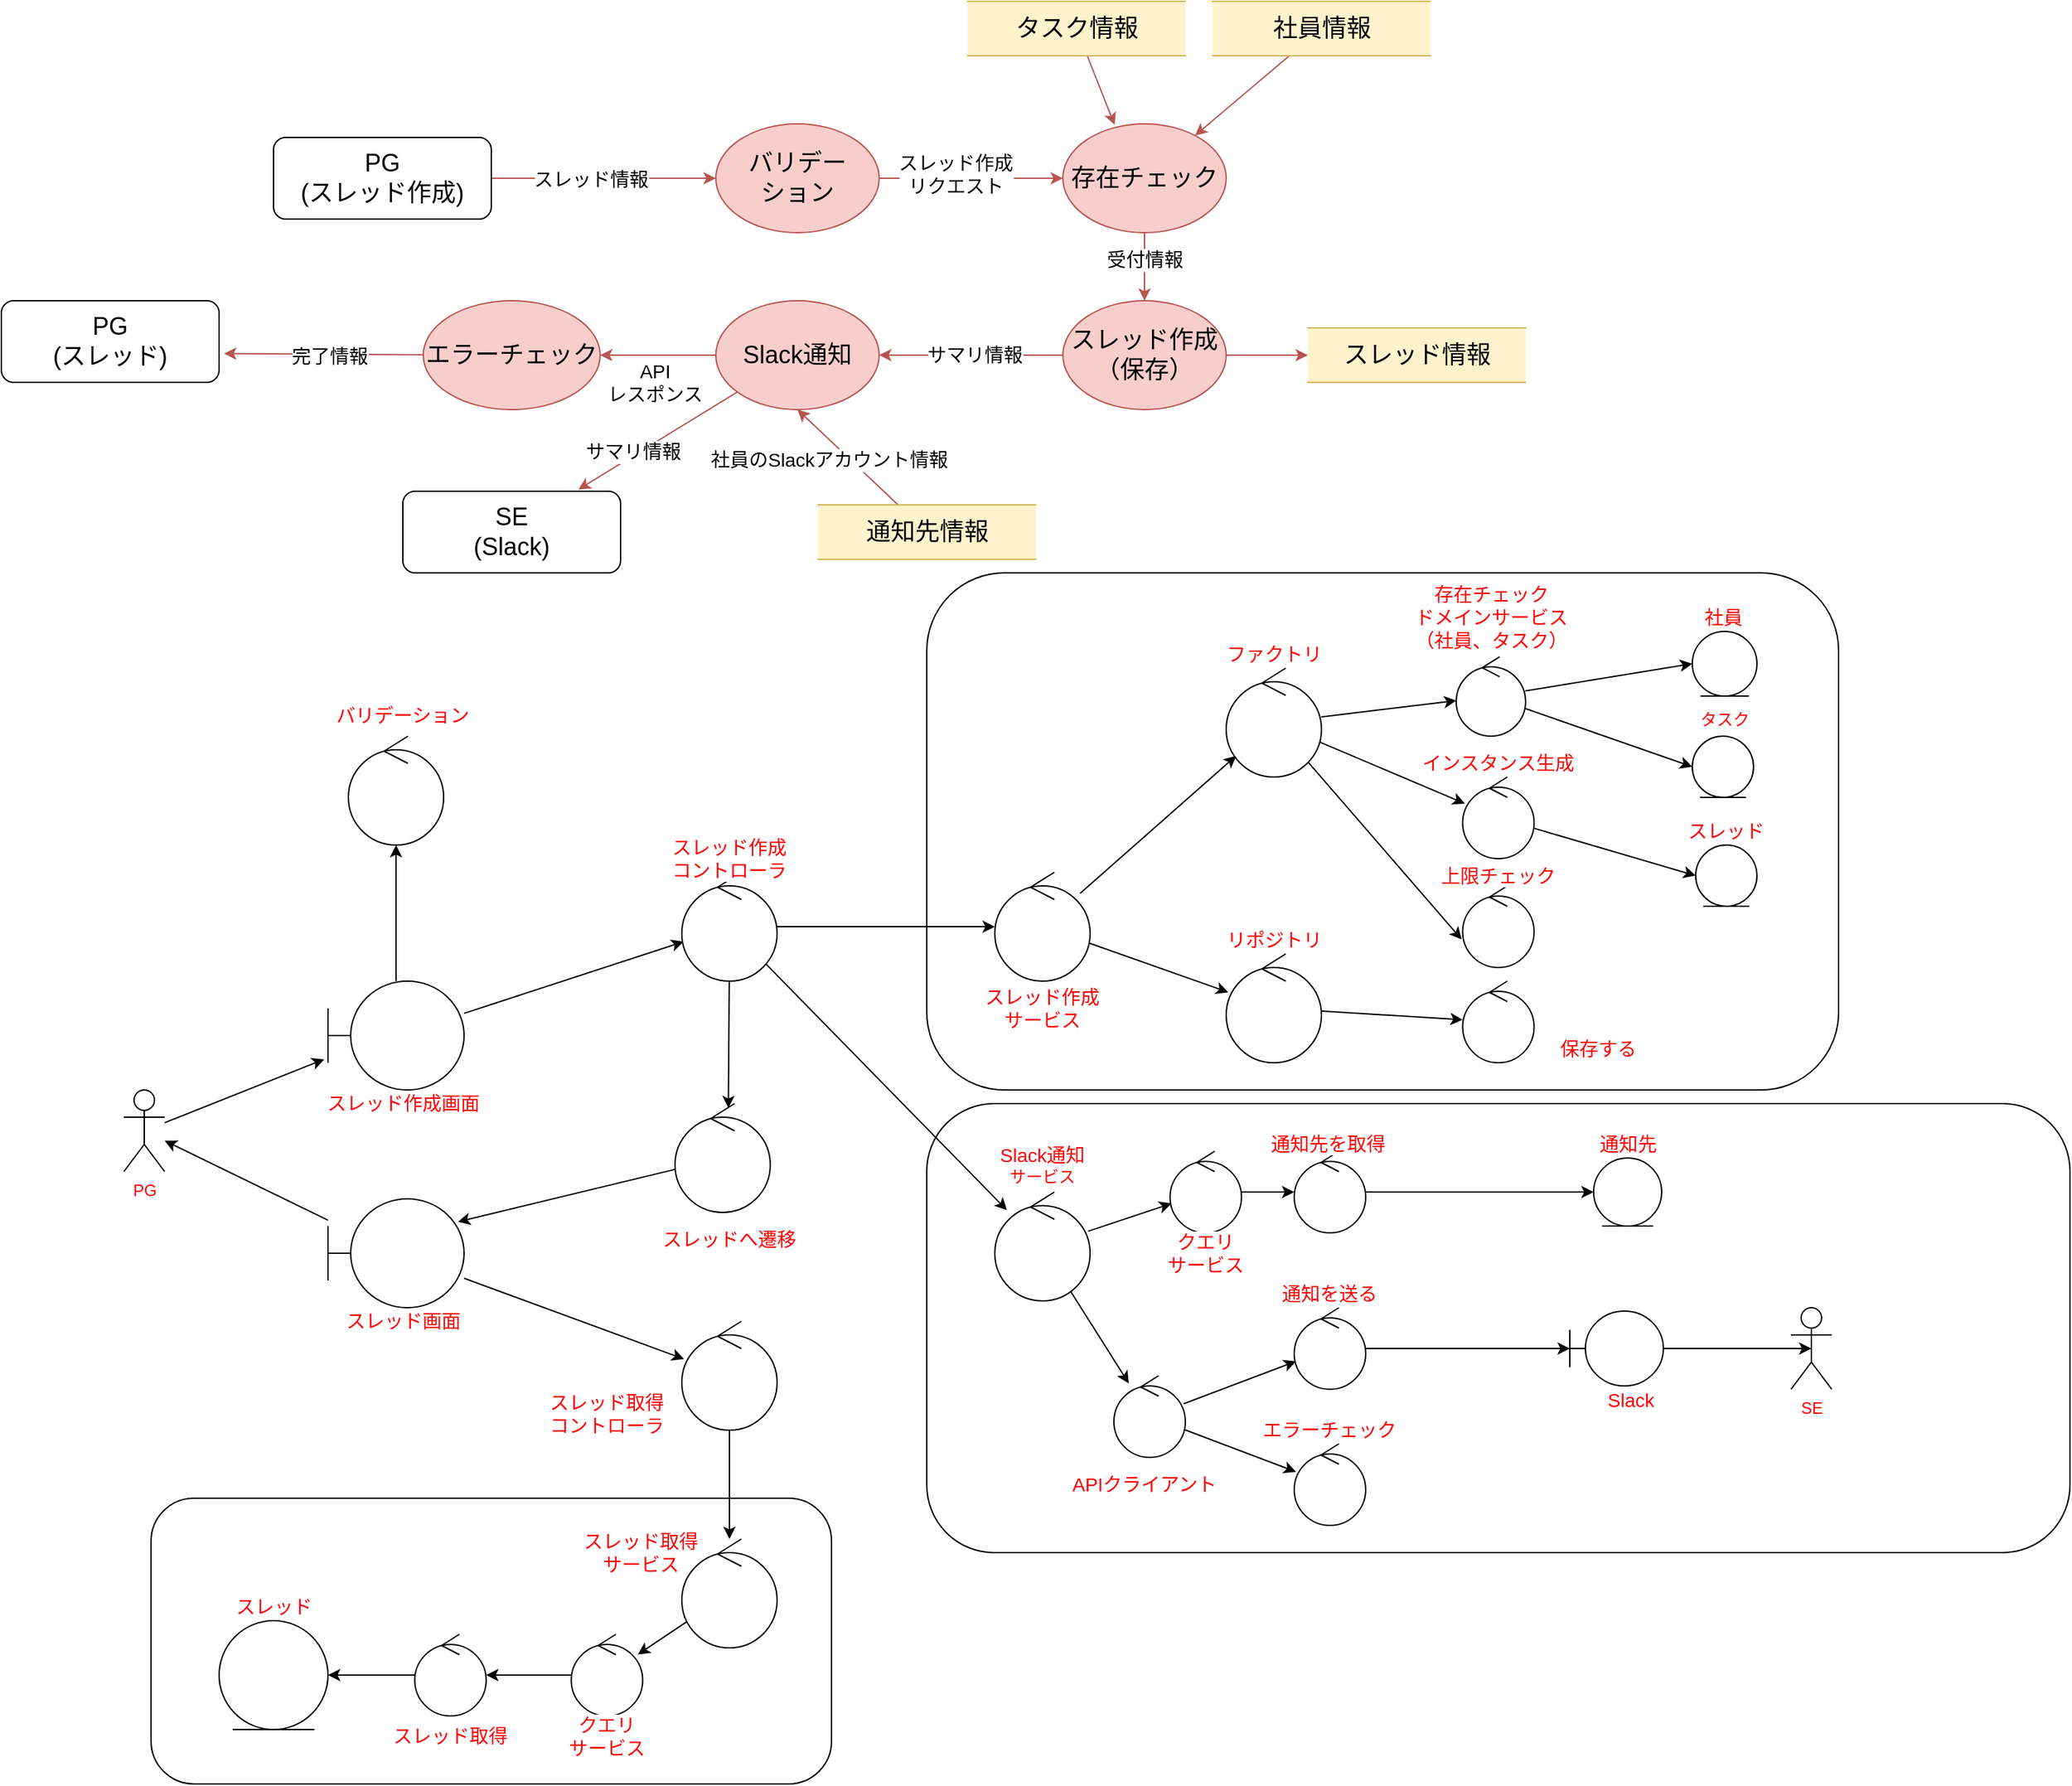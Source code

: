 <mxfile>
    <diagram id="3EJuTTbxZSDI_WX7aF4P" name="Page-1">
        <mxGraphModel dx="1179" dy="680" grid="1" gridSize="10" guides="1" tooltips="1" connect="1" arrows="1" fold="1" page="1" pageScale="1" pageWidth="850" pageHeight="1100" math="0" shadow="0">
            <root>
                <mxCell id="0"/>
                <mxCell id="1" parent="0"/>
                <mxCell id="61" value="" style="rounded=1;whiteSpace=wrap;html=1;fontColor=#FF0000;" parent="1" vertex="1">
                    <mxGeometry x="140" y="1140" width="500" height="210" as="geometry"/>
                </mxCell>
                <mxCell id="57" value="" style="rounded=1;whiteSpace=wrap;html=1;fontColor=#FF0000;" parent="1" vertex="1">
                    <mxGeometry x="710" y="850" width="840" height="330" as="geometry"/>
                </mxCell>
                <mxCell id="56" value="" style="rounded=1;whiteSpace=wrap;html=1;fontColor=#FF0000;" parent="1" vertex="1">
                    <mxGeometry x="710" y="460" width="670" height="380" as="geometry"/>
                </mxCell>
                <mxCell id="38" style="edgeStyle=none;html=1;entryX=-0.028;entryY=0.718;entryDx=0;entryDy=0;entryPerimeter=0;fontColor=#FF0000;" parent="1" source="2" target="3" edge="1">
                    <mxGeometry relative="1" as="geometry"/>
                </mxCell>
                <mxCell id="2" value="PG" style="shape=umlActor;verticalLabelPosition=bottom;verticalAlign=top;html=1;outlineConnect=0;fontColor=#FF0000;" parent="1" vertex="1">
                    <mxGeometry x="120" y="840" width="30" height="60" as="geometry"/>
                </mxCell>
                <mxCell id="40" style="edgeStyle=none;html=1;fontColor=#FF0000;" parent="1" source="3" target="5" edge="1">
                    <mxGeometry relative="1" as="geometry"/>
                </mxCell>
                <mxCell id="48" style="edgeStyle=none;html=1;fontColor=#FF0000;" parent="1" source="3" target="45" edge="1">
                    <mxGeometry relative="1" as="geometry"/>
                </mxCell>
                <mxCell id="3" value="" style="shape=umlBoundary;whiteSpace=wrap;html=1;" parent="1" vertex="1">
                    <mxGeometry x="270" y="760" width="100" height="80" as="geometry"/>
                </mxCell>
                <mxCell id="5" value="" style="ellipse;shape=umlControl;whiteSpace=wrap;html=1;" parent="1" vertex="1">
                    <mxGeometry x="285" y="580" width="70" height="80" as="geometry"/>
                </mxCell>
                <mxCell id="6" style="edgeStyle=none;html=1;entryX=0;entryY=0.5;entryDx=0;entryDy=0;fontSize=14;fillColor=#f8cecc;strokeColor=#b85450;" parent="1" source="8" target="11" edge="1">
                    <mxGeometry relative="1" as="geometry"/>
                </mxCell>
                <mxCell id="7" value="スレッド情報" style="edgeLabel;html=1;align=center;verticalAlign=middle;resizable=0;points=[];fontSize=14;" parent="6" vertex="1" connectable="0">
                    <mxGeometry x="-0.116" y="-1" relative="1" as="geometry">
                        <mxPoint as="offset"/>
                    </mxGeometry>
                </mxCell>
                <mxCell id="8" value="PG&lt;br&gt;(スレッド作成)" style="rounded=1;whiteSpace=wrap;html=1;fontSize=18;" parent="1" vertex="1">
                    <mxGeometry x="230" y="140" width="160" height="60" as="geometry"/>
                </mxCell>
                <mxCell id="9" style="edgeStyle=none;html=1;entryX=0;entryY=0.5;entryDx=0;entryDy=0;fontSize=14;fillColor=#f8cecc;strokeColor=#b85450;" parent="1" source="11" target="14" edge="1">
                    <mxGeometry relative="1" as="geometry"/>
                </mxCell>
                <mxCell id="10" value="スレッド作成&lt;br&gt;リクエスト" style="edgeLabel;html=1;align=center;verticalAlign=middle;resizable=0;points=[];fontSize=14;" parent="9" vertex="1" connectable="0">
                    <mxGeometry x="0.176" y="3" relative="1" as="geometry">
                        <mxPoint x="-24" as="offset"/>
                    </mxGeometry>
                </mxCell>
                <mxCell id="11" value="バリデー&lt;br&gt;ション" style="ellipse;whiteSpace=wrap;html=1;fontSize=18;fillColor=#f8cecc;strokeColor=#b85450;" parent="1" vertex="1">
                    <mxGeometry x="555" y="130" width="120" height="80" as="geometry"/>
                </mxCell>
                <mxCell id="12" style="edgeStyle=none;html=1;entryX=0.5;entryY=0;entryDx=0;entryDy=0;fontSize=14;fillColor=#f8cecc;strokeColor=#b85450;" parent="1" source="14" target="18" edge="1">
                    <mxGeometry relative="1" as="geometry"/>
                </mxCell>
                <mxCell id="13" value="受付情報" style="edgeLabel;html=1;align=center;verticalAlign=middle;resizable=0;points=[];fontSize=14;" parent="12" vertex="1" connectable="0">
                    <mxGeometry x="-0.528" y="-1" relative="1" as="geometry">
                        <mxPoint x="1" y="8" as="offset"/>
                    </mxGeometry>
                </mxCell>
                <mxCell id="14" value="存在チェック" style="ellipse;whiteSpace=wrap;html=1;fontSize=18;fillColor=#f8cecc;strokeColor=#b85450;" parent="1" vertex="1">
                    <mxGeometry x="810" y="130" width="120" height="80" as="geometry"/>
                </mxCell>
                <mxCell id="15" style="edgeStyle=none;html=1;fontSize=14;fillColor=#f8cecc;strokeColor=#b85450;" parent="1" source="18" target="23" edge="1">
                    <mxGeometry relative="1" as="geometry"/>
                </mxCell>
                <mxCell id="16" style="edgeStyle=none;html=1;fontSize=14;entryX=1;entryY=0.5;entryDx=0;entryDy=0;fillColor=#f8cecc;strokeColor=#b85450;" parent="1" source="18" target="28" edge="1">
                    <mxGeometry relative="1" as="geometry">
                        <mxPoint x="680" y="300" as="targetPoint"/>
                    </mxGeometry>
                </mxCell>
                <mxCell id="17" value="サマリ情報" style="edgeLabel;html=1;align=center;verticalAlign=middle;resizable=0;points=[];fontSize=14;" parent="16" vertex="1" connectable="0">
                    <mxGeometry x="0.218" relative="1" as="geometry">
                        <mxPoint x="17" as="offset"/>
                    </mxGeometry>
                </mxCell>
                <mxCell id="18" value="スレッド作成&lt;br&gt;（保存）" style="ellipse;whiteSpace=wrap;html=1;fontSize=18;fillColor=#f8cecc;strokeColor=#b85450;" parent="1" vertex="1">
                    <mxGeometry x="810" y="260" width="120" height="80" as="geometry"/>
                </mxCell>
                <mxCell id="19" style="edgeStyle=none;html=1;entryX=0.317;entryY=0.01;entryDx=0;entryDy=0;entryPerimeter=0;fontSize=14;fillColor=#f8cecc;strokeColor=#b85450;" parent="1" source="20" target="14" edge="1">
                    <mxGeometry relative="1" as="geometry"/>
                </mxCell>
                <mxCell id="20" value="タスク情報" style="html=1;dashed=0;whitespace=wrap;shape=partialRectangle;right=0;left=0;fontSize=18;fillColor=#fff2cc;strokeColor=#d6b656;" parent="1" vertex="1">
                    <mxGeometry x="740" y="40" width="160" height="40" as="geometry"/>
                </mxCell>
                <mxCell id="21" style="edgeStyle=none;html=1;fontSize=14;fillColor=#f8cecc;strokeColor=#b85450;" parent="1" source="22" target="14" edge="1">
                    <mxGeometry relative="1" as="geometry"/>
                </mxCell>
                <mxCell id="22" value="社員情報" style="html=1;dashed=0;whitespace=wrap;shape=partialRectangle;right=0;left=0;fontSize=18;fillColor=#fff2cc;strokeColor=#d6b656;" parent="1" vertex="1">
                    <mxGeometry x="920" y="40" width="160" height="40" as="geometry"/>
                </mxCell>
                <mxCell id="23" value="スレッド情報" style="html=1;dashed=0;whitespace=wrap;shape=partialRectangle;right=0;left=0;fontSize=18;fillColor=#fff2cc;strokeColor=#d6b656;" parent="1" vertex="1">
                    <mxGeometry x="990" y="280" width="160" height="40" as="geometry"/>
                </mxCell>
                <mxCell id="24" style="edgeStyle=none;html=1;fontSize=14;fillColor=#f8cecc;strokeColor=#b85450;" parent="1" source="28" target="34" edge="1">
                    <mxGeometry relative="1" as="geometry"/>
                </mxCell>
                <mxCell id="25" value="API&lt;br&gt;レスポンス" style="edgeLabel;html=1;align=center;verticalAlign=middle;resizable=0;points=[];fontSize=14;" parent="24" vertex="1" connectable="0">
                    <mxGeometry x="0.322" relative="1" as="geometry">
                        <mxPoint x="11" y="20" as="offset"/>
                    </mxGeometry>
                </mxCell>
                <mxCell id="26" style="edgeStyle=none;html=1;entryX=0.806;entryY=-0.02;entryDx=0;entryDy=0;entryPerimeter=0;fontSize=14;fillColor=#f8cecc;strokeColor=#b85450;" parent="1" source="28" target="36" edge="1">
                    <mxGeometry relative="1" as="geometry"/>
                </mxCell>
                <mxCell id="27" value="サマリ情報" style="edgeLabel;html=1;align=center;verticalAlign=middle;resizable=0;points=[];fontSize=14;" parent="26" vertex="1" connectable="0">
                    <mxGeometry x="0.301" y="-3" relative="1" as="geometry">
                        <mxPoint as="offset"/>
                    </mxGeometry>
                </mxCell>
                <mxCell id="28" value="Slack通知" style="ellipse;whiteSpace=wrap;html=1;fontSize=18;fillColor=#f8cecc;strokeColor=#b85450;" parent="1" vertex="1">
                    <mxGeometry x="555" y="260" width="120" height="80" as="geometry"/>
                </mxCell>
                <mxCell id="29" style="edgeStyle=none;html=1;entryX=0.5;entryY=1;entryDx=0;entryDy=0;fontSize=14;fillColor=#f8cecc;strokeColor=#b85450;" parent="1" source="31" target="28" edge="1">
                    <mxGeometry relative="1" as="geometry"/>
                </mxCell>
                <mxCell id="30" value="社員のSlackアカウント情報" style="edgeLabel;html=1;align=center;verticalAlign=middle;resizable=0;points=[];fontSize=14;" parent="29" vertex="1" connectable="0">
                    <mxGeometry x="0.408" y="1" relative="1" as="geometry">
                        <mxPoint x="1" y="15" as="offset"/>
                    </mxGeometry>
                </mxCell>
                <mxCell id="31" value="通知先情報" style="html=1;dashed=0;whitespace=wrap;shape=partialRectangle;right=0;left=0;fontSize=18;fillColor=#fff2cc;strokeColor=#d6b656;" parent="1" vertex="1">
                    <mxGeometry x="630" y="410" width="160" height="40" as="geometry"/>
                </mxCell>
                <mxCell id="32" style="edgeStyle=none;html=1;entryX=1.023;entryY=0.647;entryDx=0;entryDy=0;fontSize=14;fillColor=#f8cecc;strokeColor=#b85450;entryPerimeter=0;" parent="1" source="34" target="35" edge="1">
                    <mxGeometry relative="1" as="geometry"/>
                </mxCell>
                <mxCell id="33" value="完了情報" style="edgeLabel;html=1;align=center;verticalAlign=middle;resizable=0;points=[];fontSize=14;" parent="32" vertex="1" connectable="0">
                    <mxGeometry x="-0.294" y="1" relative="1" as="geometry">
                        <mxPoint x="-18" as="offset"/>
                    </mxGeometry>
                </mxCell>
                <mxCell id="34" value="エラーチェック" style="ellipse;whiteSpace=wrap;html=1;fontSize=18;fillColor=#f8cecc;strokeColor=#b85450;" parent="1" vertex="1">
                    <mxGeometry x="340" y="260" width="130" height="80" as="geometry"/>
                </mxCell>
                <mxCell id="35" value="PG&lt;br&gt;(スレッド)" style="rounded=1;whiteSpace=wrap;html=1;fontSize=18;" parent="1" vertex="1">
                    <mxGeometry x="30" y="260" width="160" height="60" as="geometry"/>
                </mxCell>
                <mxCell id="36" value="SE&lt;br&gt;(Slack)" style="rounded=1;whiteSpace=wrap;html=1;fontSize=18;" parent="1" vertex="1">
                    <mxGeometry x="325" y="400" width="160" height="60" as="geometry"/>
                </mxCell>
                <mxCell id="37" value="スレッド作成画面" style="edgeLabel;html=1;align=center;verticalAlign=middle;resizable=0;points=[];fontSize=14;fontColor=#FF0000;" parent="1" vertex="1" connectable="0">
                    <mxGeometry x="325.003" y="849.998" as="geometry"/>
                </mxCell>
                <mxCell id="41" value="&lt;span style=&quot;color: rgb(255, 0, 0); font-family: Helvetica; font-size: 14px; font-style: normal; font-variant-ligatures: normal; font-variant-caps: normal; font-weight: 400; letter-spacing: normal; orphans: 2; text-indent: 0px; text-transform: none; widows: 2; word-spacing: 0px; -webkit-text-stroke-width: 0px; background-color: rgb(255, 255, 255); text-decoration-thickness: initial; text-decoration-style: initial; text-decoration-color: initial; float: none; display: inline !important;&quot;&gt;バリデーション&lt;/span&gt;" style="text;whiteSpace=wrap;html=1;fontColor=#FF0000;align=center;" parent="1" vertex="1">
                    <mxGeometry x="250" y="550" width="150" height="30" as="geometry"/>
                </mxCell>
                <mxCell id="44" style="edgeStyle=none;html=1;fontColor=#FF0000;" parent="1" source="42" target="2" edge="1">
                    <mxGeometry relative="1" as="geometry"/>
                </mxCell>
                <mxCell id="47" style="edgeStyle=none;html=1;fontColor=#FF0000;" parent="1" source="42" target="46" edge="1">
                    <mxGeometry relative="1" as="geometry"/>
                </mxCell>
                <mxCell id="42" value="" style="shape=umlBoundary;whiteSpace=wrap;html=1;" parent="1" vertex="1">
                    <mxGeometry x="270" y="920" width="100" height="80" as="geometry"/>
                </mxCell>
                <mxCell id="43" value="スレッド画面" style="edgeLabel;html=1;align=center;verticalAlign=middle;resizable=0;points=[];fontSize=14;fontColor=#FF0000;" parent="1" vertex="1" connectable="0">
                    <mxGeometry x="325.003" y="1009.998" as="geometry"/>
                </mxCell>
                <mxCell id="58" style="edgeStyle=none;html=1;fontColor=#FF0000;" parent="1" source="45" target="51" edge="1">
                    <mxGeometry relative="1" as="geometry"/>
                </mxCell>
                <mxCell id="59" style="edgeStyle=none;html=1;fontColor=#FF0000;" parent="1" source="45" target="52" edge="1">
                    <mxGeometry relative="1" as="geometry"/>
                </mxCell>
                <mxCell id="65" style="edgeStyle=none;html=1;entryX=0.56;entryY=0.041;entryDx=0;entryDy=0;entryPerimeter=0;fontColor=#FF0000;" parent="1" source="45" target="62" edge="1">
                    <mxGeometry relative="1" as="geometry"/>
                </mxCell>
                <mxCell id="45" value="" style="ellipse;shape=umlControl;whiteSpace=wrap;html=1;" parent="1" vertex="1">
                    <mxGeometry x="530" y="680" width="70" height="80" as="geometry"/>
                </mxCell>
                <mxCell id="138" style="edgeStyle=none;html=1;" edge="1" parent="1" source="46" target="53">
                    <mxGeometry relative="1" as="geometry"/>
                </mxCell>
                <mxCell id="46" value="" style="ellipse;shape=umlControl;whiteSpace=wrap;html=1;" parent="1" vertex="1">
                    <mxGeometry x="530" y="1010" width="70" height="80" as="geometry"/>
                </mxCell>
                <mxCell id="49" value="&lt;span style=&quot;color: rgb(255, 0, 0); font-family: Helvetica; font-size: 14px; font-style: normal; font-variant-ligatures: normal; font-variant-caps: normal; font-weight: 400; letter-spacing: normal; orphans: 2; text-indent: 0px; text-transform: none; widows: 2; word-spacing: 0px; -webkit-text-stroke-width: 0px; background-color: rgb(255, 255, 255); text-decoration-thickness: initial; text-decoration-style: initial; text-decoration-color: initial; float: none; display: inline !important;&quot;&gt;スレッド作成&lt;br&gt;コントローラ&lt;/span&gt;" style="text;whiteSpace=wrap;html=1;fontColor=#FF0000;align=center;verticalAlign=middle;" parent="1" vertex="1">
                    <mxGeometry x="490" y="650" width="150" height="40" as="geometry"/>
                </mxCell>
                <mxCell id="50" value="&lt;span style=&quot;color: rgb(255, 0, 0); font-family: Helvetica; font-size: 14px; font-style: normal; font-variant-ligatures: normal; font-variant-caps: normal; font-weight: 400; letter-spacing: normal; orphans: 2; text-indent: 0px; text-transform: none; widows: 2; word-spacing: 0px; -webkit-text-stroke-width: 0px; background-color: rgb(255, 255, 255); text-decoration-thickness: initial; text-decoration-style: initial; text-decoration-color: initial; float: none; display: inline !important;&quot;&gt;スレッド取得&lt;br&gt;コントローラ&lt;/span&gt;" style="text;whiteSpace=wrap;html=1;fontColor=#FF0000;align=center;verticalAlign=middle;" parent="1" vertex="1">
                    <mxGeometry x="400" y="1057.5" width="150" height="40" as="geometry"/>
                </mxCell>
                <mxCell id="108" style="edgeStyle=none;html=1;" edge="1" parent="1" source="51" target="91">
                    <mxGeometry relative="1" as="geometry"/>
                </mxCell>
                <mxCell id="110" style="edgeStyle=none;html=1;" edge="1" parent="1" source="51" target="90">
                    <mxGeometry relative="1" as="geometry"/>
                </mxCell>
                <mxCell id="51" value="" style="ellipse;shape=umlControl;whiteSpace=wrap;html=1;" parent="1" vertex="1">
                    <mxGeometry x="760" y="680" width="70" height="80" as="geometry"/>
                </mxCell>
                <mxCell id="123" style="edgeStyle=none;html=1;" edge="1" parent="1" source="52" target="121">
                    <mxGeometry relative="1" as="geometry"/>
                </mxCell>
                <mxCell id="136" style="edgeStyle=none;html=1;" edge="1" parent="1" source="52" target="134">
                    <mxGeometry relative="1" as="geometry"/>
                </mxCell>
                <mxCell id="52" value="" style="ellipse;shape=umlControl;whiteSpace=wrap;html=1;" parent="1" vertex="1">
                    <mxGeometry x="760" y="915" width="70" height="80" as="geometry"/>
                </mxCell>
                <mxCell id="143" style="edgeStyle=none;html=1;" edge="1" parent="1" source="53" target="139">
                    <mxGeometry relative="1" as="geometry"/>
                </mxCell>
                <mxCell id="53" value="" style="ellipse;shape=umlControl;whiteSpace=wrap;html=1;" parent="1" vertex="1">
                    <mxGeometry x="530" y="1170" width="70" height="80" as="geometry"/>
                </mxCell>
                <mxCell id="54" value="&lt;span style=&quot;color: rgb(255, 0, 0); font-family: Helvetica; font-size: 14px; font-style: normal; font-variant-ligatures: normal; font-variant-caps: normal; font-weight: 400; letter-spacing: normal; orphans: 2; text-indent: 0px; text-transform: none; widows: 2; word-spacing: 0px; -webkit-text-stroke-width: 0px; background-color: rgb(255, 255, 255); text-decoration-thickness: initial; text-decoration-style: initial; text-decoration-color: initial; float: none; display: inline !important;&quot;&gt;スレッド作成&lt;br&gt;サービス&lt;br&gt;&lt;/span&gt;" style="text;whiteSpace=wrap;html=1;fontColor=#FF0000;align=center;verticalAlign=middle;" parent="1" vertex="1">
                    <mxGeometry x="720" y="760" width="150" height="40" as="geometry"/>
                </mxCell>
                <mxCell id="55" value="&lt;span style=&quot;font-size: 14px; background-color: rgb(255, 255, 255);&quot;&gt;Slack通知&lt;br&gt;&lt;/span&gt;サービス" style="text;whiteSpace=wrap;html=1;fontColor=#FF0000;align=center;verticalAlign=middle;" parent="1" vertex="1">
                    <mxGeometry x="720" y="875" width="150" height="40" as="geometry"/>
                </mxCell>
                <mxCell id="60" value="&lt;span style=&quot;color: rgb(255, 0, 0); font-family: Helvetica; font-size: 14px; font-style: normal; font-variant-ligatures: normal; font-variant-caps: normal; font-weight: 400; letter-spacing: normal; orphans: 2; text-indent: 0px; text-transform: none; widows: 2; word-spacing: 0px; -webkit-text-stroke-width: 0px; background-color: rgb(255, 255, 255); text-decoration-thickness: initial; text-decoration-style: initial; text-decoration-color: initial; float: none; display: inline !important;&quot;&gt;スレッド取得&lt;br&gt;サービス&lt;br&gt;&lt;/span&gt;" style="text;whiteSpace=wrap;html=1;fontColor=#FF0000;align=center;verticalAlign=middle;" parent="1" vertex="1">
                    <mxGeometry x="425" y="1160" width="150" height="40" as="geometry"/>
                </mxCell>
                <mxCell id="66" style="edgeStyle=none;html=1;entryX=0.955;entryY=0.211;entryDx=0;entryDy=0;entryPerimeter=0;fontColor=#FF0000;" parent="1" source="62" target="42" edge="1">
                    <mxGeometry relative="1" as="geometry"/>
                </mxCell>
                <mxCell id="62" value="" style="ellipse;shape=umlControl;whiteSpace=wrap;html=1;" parent="1" vertex="1">
                    <mxGeometry x="525" y="850" width="70" height="80" as="geometry"/>
                </mxCell>
                <mxCell id="63" value="&lt;span style=&quot;font-size: 14px; background-color: rgb(255, 255, 255);&quot;&gt;スレッドへ遷移&lt;/span&gt;" style="text;whiteSpace=wrap;html=1;fontColor=#FF0000;align=center;verticalAlign=middle;" parent="1" vertex="1">
                    <mxGeometry x="490" y="930" width="150" height="40" as="geometry"/>
                </mxCell>
                <mxCell id="67" value="&lt;span style=&quot;color: rgb(255, 0, 0); font-family: Helvetica; font-size: 14px; font-style: normal; font-variant-ligatures: normal; font-variant-caps: normal; font-weight: 400; letter-spacing: normal; orphans: 2; text-indent: 0px; text-transform: none; widows: 2; word-spacing: 0px; -webkit-text-stroke-width: 0px; background-color: rgb(255, 255, 255); text-decoration-thickness: initial; text-decoration-style: initial; text-decoration-color: initial; float: none; display: inline !important;&quot;&gt;社員&lt;br&gt;&lt;/span&gt;" style="text;whiteSpace=wrap;html=1;fontColor=#FF0000;align=center;verticalAlign=middle;" parent="1" vertex="1">
                    <mxGeometry x="1247.5" y="483.0" width="95" height="20" as="geometry"/>
                </mxCell>
                <mxCell id="70" value="タスク" style="text;whiteSpace=wrap;html=1;fontColor=#FF0000;align=center;verticalAlign=middle;" parent="1" vertex="1">
                    <mxGeometry x="1248.75" y="558" width="95" height="20" as="geometry"/>
                </mxCell>
                <mxCell id="74" value="&lt;span style=&quot;color: rgb(255, 0, 0); font-family: Helvetica; font-size: 14px; font-style: normal; font-variant-ligatures: normal; font-variant-caps: normal; font-weight: 400; letter-spacing: normal; orphans: 2; text-indent: 0px; text-transform: none; widows: 2; word-spacing: 0px; -webkit-text-stroke-width: 0px; background-color: rgb(255, 255, 255); text-decoration-thickness: initial; text-decoration-style: initial; text-decoration-color: initial; float: none; display: inline !important;&quot;&gt;スレッド&lt;br&gt;&lt;/span&gt;" style="text;whiteSpace=wrap;html=1;fontColor=#FF0000;align=center;verticalAlign=middle;" parent="1" vertex="1">
                    <mxGeometry x="1250" y="640" width="95" height="20" as="geometry"/>
                </mxCell>
                <mxCell id="76" value="&lt;span style=&quot;color: rgb(255, 0, 0); font-family: Helvetica; font-size: 14px; font-style: normal; font-variant-ligatures: normal; font-variant-caps: normal; font-weight: 400; letter-spacing: normal; orphans: 2; text-indent: 0px; text-transform: none; widows: 2; word-spacing: 0px; -webkit-text-stroke-width: 0px; background-color: rgb(255, 255, 255); text-decoration-thickness: initial; text-decoration-style: initial; text-decoration-color: initial; float: none; display: inline !important;&quot;&gt;スレッド&lt;br&gt;&lt;/span&gt;" style="text;whiteSpace=wrap;html=1;fontColor=#FF0000;align=center;verticalAlign=middle;" parent="1" vertex="1">
                    <mxGeometry x="182.5" y="1210" width="95" height="20" as="geometry"/>
                </mxCell>
                <mxCell id="77" value="" style="ellipse;shape=umlEntity;whiteSpace=wrap;html=1;fontColor=#FF0000;" parent="1" vertex="1">
                    <mxGeometry x="1272.5" y="503.0" width="47.5" height="47.5" as="geometry"/>
                </mxCell>
                <mxCell id="78" value="" style="ellipse;shape=umlEntity;whiteSpace=wrap;html=1;fontColor=#FF0000;" parent="1" vertex="1">
                    <mxGeometry x="1272.5" y="580" width="45" height="45" as="geometry"/>
                </mxCell>
                <mxCell id="80" value="" style="ellipse;shape=umlEntity;whiteSpace=wrap;html=1;fontColor=#FF0000;" parent="1" vertex="1">
                    <mxGeometry x="190" y="1230" width="80" height="80" as="geometry"/>
                </mxCell>
                <mxCell id="81" value="" style="ellipse;shape=umlEntity;whiteSpace=wrap;html=1;fontColor=#FF0000;" parent="1" vertex="1">
                    <mxGeometry x="1200" y="890" width="50" height="50" as="geometry"/>
                </mxCell>
                <mxCell id="82" value="&lt;span style=&quot;color: rgb(255, 0, 0); font-family: Helvetica; font-size: 14px; font-style: normal; font-variant-ligatures: normal; font-variant-caps: normal; font-weight: 400; letter-spacing: normal; orphans: 2; text-indent: 0px; text-transform: none; widows: 2; word-spacing: 0px; -webkit-text-stroke-width: 0px; background-color: rgb(255, 255, 255); text-decoration-thickness: initial; text-decoration-style: initial; text-decoration-color: initial; float: none; display: inline !important;&quot;&gt;通知先&lt;br&gt;&lt;/span&gt;" style="text;whiteSpace=wrap;html=1;fontColor=#FF0000;align=center;verticalAlign=middle;" parent="1" vertex="1">
                    <mxGeometry x="1177.5" y="870" width="95" height="20" as="geometry"/>
                </mxCell>
                <mxCell id="84" value="&lt;span style=&quot;color: rgb(255, 0, 0); font-family: Helvetica; font-size: 14px; font-style: normal; font-variant-ligatures: normal; font-variant-caps: normal; font-weight: 400; letter-spacing: normal; orphans: 2; text-indent: 0px; text-transform: none; widows: 2; word-spacing: 0px; -webkit-text-stroke-width: 0px; background-color: rgb(255, 255, 255); text-decoration-thickness: initial; text-decoration-style: initial; text-decoration-color: initial; float: none; display: inline !important;&quot;&gt;存在チェック&lt;br&gt;ドメインサービス&lt;br&gt;（社員、タスク）&lt;br&gt;&lt;/span&gt;" style="text;whiteSpace=wrap;html=1;fontColor=#FF0000;align=center;verticalAlign=middle;" vertex="1" parent="1">
                    <mxGeometry x="1049.5" y="468.0" width="150" height="50" as="geometry"/>
                </mxCell>
                <mxCell id="88" style="edgeStyle=none;html=1;entryX=0;entryY=0.5;entryDx=0;entryDy=0;" edge="1" parent="1" source="83" target="77">
                    <mxGeometry relative="1" as="geometry"/>
                </mxCell>
                <mxCell id="89" style="edgeStyle=none;html=1;entryX=0;entryY=0.5;entryDx=0;entryDy=0;" edge="1" parent="1" source="83" target="78">
                    <mxGeometry relative="1" as="geometry"/>
                </mxCell>
                <mxCell id="83" value="" style="ellipse;shape=umlControl;whiteSpace=wrap;html=1;" vertex="1" parent="1">
                    <mxGeometry x="1099" y="521.71" width="51" height="58.29" as="geometry"/>
                </mxCell>
                <mxCell id="99" style="edgeStyle=none;html=1;" edge="1" parent="1" source="90" target="95">
                    <mxGeometry relative="1" as="geometry"/>
                </mxCell>
                <mxCell id="100" style="edgeStyle=none;html=1;" edge="1" parent="1" source="90" target="83">
                    <mxGeometry relative="1" as="geometry"/>
                </mxCell>
                <mxCell id="104" style="edgeStyle=none;html=1;entryX=-0.014;entryY=0.657;entryDx=0;entryDy=0;entryPerimeter=0;" edge="1" parent="1" source="90" target="102">
                    <mxGeometry relative="1" as="geometry"/>
                </mxCell>
                <mxCell id="90" value="" style="ellipse;shape=umlControl;whiteSpace=wrap;html=1;" vertex="1" parent="1">
                    <mxGeometry x="930" y="530" width="70" height="80" as="geometry"/>
                </mxCell>
                <mxCell id="109" style="edgeStyle=none;html=1;" edge="1" parent="1" source="91" target="106">
                    <mxGeometry relative="1" as="geometry"/>
                </mxCell>
                <mxCell id="91" value="" style="ellipse;shape=umlControl;whiteSpace=wrap;html=1;" vertex="1" parent="1">
                    <mxGeometry x="930" y="740" width="70" height="80" as="geometry"/>
                </mxCell>
                <mxCell id="93" value="&lt;span style=&quot;color: rgb(255, 0, 0); font-family: Helvetica; font-size: 14px; font-style: normal; font-variant-ligatures: normal; font-variant-caps: normal; font-weight: 400; letter-spacing: normal; orphans: 2; text-indent: 0px; text-transform: none; widows: 2; word-spacing: 0px; -webkit-text-stroke-width: 0px; background-color: rgb(255, 255, 255); text-decoration-thickness: initial; text-decoration-style: initial; text-decoration-color: initial; float: none; display: inline !important;&quot;&gt;ファクトリ&lt;br&gt;&lt;/span&gt;" style="text;whiteSpace=wrap;html=1;fontColor=#FF0000;align=center;verticalAlign=middle;" vertex="1" parent="1">
                    <mxGeometry x="917.5" y="510" width="95" height="20" as="geometry"/>
                </mxCell>
                <mxCell id="94" value="&lt;span style=&quot;color: rgb(255, 0, 0); font-family: Helvetica; font-size: 14px; font-style: normal; font-variant-ligatures: normal; font-variant-caps: normal; font-weight: 400; letter-spacing: normal; orphans: 2; text-indent: 0px; text-transform: none; widows: 2; word-spacing: 0px; -webkit-text-stroke-width: 0px; background-color: rgb(255, 255, 255); text-decoration-thickness: initial; text-decoration-style: initial; text-decoration-color: initial; float: none; display: inline !important;&quot;&gt;リポジトリ&lt;br&gt;&lt;/span&gt;" style="text;whiteSpace=wrap;html=1;fontColor=#FF0000;align=center;verticalAlign=middle;" vertex="1" parent="1">
                    <mxGeometry x="917.5" y="720" width="95" height="20" as="geometry"/>
                </mxCell>
                <mxCell id="101" style="edgeStyle=none;html=1;entryX=0;entryY=0.5;entryDx=0;entryDy=0;" edge="1" parent="1" source="95" target="97">
                    <mxGeometry relative="1" as="geometry"/>
                </mxCell>
                <mxCell id="95" value="" style="ellipse;shape=umlControl;whiteSpace=wrap;html=1;" vertex="1" parent="1">
                    <mxGeometry x="1103.75" y="610" width="52.5" height="60" as="geometry"/>
                </mxCell>
                <mxCell id="97" value="" style="ellipse;shape=umlEntity;whiteSpace=wrap;html=1;fontColor=#FF0000;" vertex="1" parent="1">
                    <mxGeometry x="1275" y="660" width="45" height="45" as="geometry"/>
                </mxCell>
                <mxCell id="98" value="&lt;span style=&quot;color: rgb(255, 0, 0); font-family: Helvetica; font-size: 14px; font-style: normal; font-variant-ligatures: normal; font-variant-caps: normal; font-weight: 400; letter-spacing: normal; orphans: 2; text-indent: 0px; text-transform: none; widows: 2; word-spacing: 0px; -webkit-text-stroke-width: 0px; background-color: rgb(255, 255, 255); text-decoration-thickness: initial; text-decoration-style: initial; text-decoration-color: initial; float: none; display: inline !important;&quot;&gt;インスタンス生成&lt;br&gt;&lt;/span&gt;" style="text;whiteSpace=wrap;html=1;fontColor=#FF0000;align=center;verticalAlign=middle;" vertex="1" parent="1">
                    <mxGeometry x="1055" y="590" width="150" height="20" as="geometry"/>
                </mxCell>
                <mxCell id="102" value="" style="ellipse;shape=umlControl;whiteSpace=wrap;html=1;" vertex="1" parent="1">
                    <mxGeometry x="1103.75" y="690" width="52.5" height="60" as="geometry"/>
                </mxCell>
                <mxCell id="103" value="&lt;span style=&quot;color: rgb(255, 0, 0); font-family: Helvetica; font-size: 14px; font-style: normal; font-variant-ligatures: normal; font-variant-caps: normal; font-weight: 400; letter-spacing: normal; orphans: 2; text-indent: 0px; text-transform: none; widows: 2; word-spacing: 0px; -webkit-text-stroke-width: 0px; background-color: rgb(255, 255, 255); text-decoration-thickness: initial; text-decoration-style: initial; text-decoration-color: initial; float: none; display: inline !important;&quot;&gt;上限チェック&lt;br&gt;&lt;/span&gt;" style="text;whiteSpace=wrap;html=1;fontColor=#FF0000;align=center;verticalAlign=middle;" vertex="1" parent="1">
                    <mxGeometry x="1055" y="672.5" width="150" height="20" as="geometry"/>
                </mxCell>
                <mxCell id="106" value="" style="ellipse;shape=umlControl;whiteSpace=wrap;html=1;" vertex="1" parent="1">
                    <mxGeometry x="1103.75" y="760" width="52.5" height="60" as="geometry"/>
                </mxCell>
                <mxCell id="107" value="&lt;span style=&quot;color: rgb(255, 0, 0); font-family: Helvetica; font-size: 14px; font-style: normal; font-variant-ligatures: normal; font-variant-caps: normal; font-weight: 400; letter-spacing: normal; orphans: 2; text-indent: 0px; text-transform: none; widows: 2; word-spacing: 0px; -webkit-text-stroke-width: 0px; background-color: rgb(255, 255, 255); text-decoration-thickness: initial; text-decoration-style: initial; text-decoration-color: initial; float: none; display: inline !important;&quot;&gt;保存する&lt;br&gt;&lt;/span&gt;" style="text;whiteSpace=wrap;html=1;fontColor=#FF0000;align=center;verticalAlign=middle;" vertex="1" parent="1">
                    <mxGeometry x="1156.25" y="800" width="95" height="20" as="geometry"/>
                </mxCell>
                <mxCell id="127" style="edgeStyle=none;html=1;" edge="1" parent="1" source="111" target="81">
                    <mxGeometry relative="1" as="geometry"/>
                </mxCell>
                <mxCell id="111" value="" style="ellipse;shape=umlControl;whiteSpace=wrap;html=1;" vertex="1" parent="1">
                    <mxGeometry x="980" y="885" width="52.5" height="60" as="geometry"/>
                </mxCell>
                <mxCell id="112" value="&lt;span style=&quot;font-size: 14px; background-color: rgb(255, 255, 255);&quot;&gt;通知先を取得&lt;/span&gt;" style="text;whiteSpace=wrap;html=1;fontColor=#FF0000;align=center;verticalAlign=middle;" vertex="1" parent="1">
                    <mxGeometry x="930" y="870" width="150" height="20" as="geometry"/>
                </mxCell>
                <mxCell id="129" style="edgeStyle=none;html=1;" edge="1" parent="1" source="114" target="128">
                    <mxGeometry relative="1" as="geometry"/>
                </mxCell>
                <mxCell id="114" value="" style="ellipse;shape=umlControl;whiteSpace=wrap;html=1;" vertex="1" parent="1">
                    <mxGeometry x="980" y="1000" width="52.5" height="60" as="geometry"/>
                </mxCell>
                <mxCell id="117" value="" style="edgeStyle=none;html=1;" edge="1" parent="1" source="115" target="114">
                    <mxGeometry relative="1" as="geometry"/>
                </mxCell>
                <mxCell id="115" value="&lt;span style=&quot;font-size: 14px; background-color: rgb(255, 255, 255);&quot;&gt;通知を送る&lt;/span&gt;" style="text;whiteSpace=wrap;html=1;fontColor=#FF0000;align=center;verticalAlign=middle;" vertex="1" parent="1">
                    <mxGeometry x="931.25" y="980" width="150" height="20" as="geometry"/>
                </mxCell>
                <mxCell id="118" value="" style="ellipse;shape=umlControl;whiteSpace=wrap;html=1;" vertex="1" parent="1">
                    <mxGeometry x="980" y="1100" width="52.5" height="60" as="geometry"/>
                </mxCell>
                <mxCell id="119" value="&lt;span style=&quot;font-size: 14px; background-color: rgb(255, 255, 255);&quot;&gt;エラーチェック&lt;/span&gt;" style="text;whiteSpace=wrap;html=1;fontColor=#FF0000;align=center;verticalAlign=middle;" vertex="1" parent="1">
                    <mxGeometry x="931.25" y="1080" width="150" height="20" as="geometry"/>
                </mxCell>
                <mxCell id="124" style="edgeStyle=none;html=1;" edge="1" parent="1" source="121" target="118">
                    <mxGeometry relative="1" as="geometry"/>
                </mxCell>
                <mxCell id="125" style="edgeStyle=none;html=1;" edge="1" parent="1" source="121" target="114">
                    <mxGeometry relative="1" as="geometry"/>
                </mxCell>
                <mxCell id="121" value="" style="ellipse;shape=umlControl;whiteSpace=wrap;html=1;" vertex="1" parent="1">
                    <mxGeometry x="847.5" y="1050" width="52.5" height="60" as="geometry"/>
                </mxCell>
                <mxCell id="122" value="&lt;span style=&quot;font-size: 14px; background-color: rgb(255, 255, 255);&quot;&gt;APIクライアント&lt;/span&gt;" style="text;whiteSpace=wrap;html=1;fontColor=#FF0000;align=center;verticalAlign=middle;" vertex="1" parent="1">
                    <mxGeometry x="795" y="1120" width="150" height="20" as="geometry"/>
                </mxCell>
                <mxCell id="133" style="edgeStyle=none;html=1;entryX=0.5;entryY=0.5;entryDx=0;entryDy=0;entryPerimeter=0;" edge="1" parent="1" source="128" target="131">
                    <mxGeometry relative="1" as="geometry"/>
                </mxCell>
                <mxCell id="128" value="" style="shape=umlBoundary;whiteSpace=wrap;html=1;" vertex="1" parent="1">
                    <mxGeometry x="1182.5" y="1002.5" width="68.75" height="55" as="geometry"/>
                </mxCell>
                <mxCell id="130" value="&lt;span style=&quot;color: rgb(255, 0, 0); font-family: Helvetica; font-size: 14px; font-style: normal; font-variant-ligatures: normal; font-variant-caps: normal; font-weight: 400; letter-spacing: normal; orphans: 2; text-indent: 0px; text-transform: none; widows: 2; word-spacing: 0px; -webkit-text-stroke-width: 0px; background-color: rgb(255, 255, 255); text-decoration-thickness: initial; text-decoration-style: initial; text-decoration-color: initial; float: none; display: inline !important;&quot;&gt;Slack&lt;br&gt;&lt;/span&gt;" style="text;whiteSpace=wrap;html=1;fontColor=#FF0000;align=center;verticalAlign=middle;" vertex="1" parent="1">
                    <mxGeometry x="1180" y="1057.5" width="95" height="20" as="geometry"/>
                </mxCell>
                <mxCell id="131" value="SE" style="shape=umlActor;verticalLabelPosition=bottom;verticalAlign=top;html=1;outlineConnect=0;fontColor=#FF0000;" vertex="1" parent="1">
                    <mxGeometry x="1345" y="1000" width="30" height="60" as="geometry"/>
                </mxCell>
                <mxCell id="137" style="edgeStyle=none;html=1;" edge="1" parent="1" source="134" target="111">
                    <mxGeometry relative="1" as="geometry"/>
                </mxCell>
                <mxCell id="134" value="" style="ellipse;shape=umlControl;whiteSpace=wrap;html=1;" vertex="1" parent="1">
                    <mxGeometry x="888.75" y="885" width="52.5" height="60" as="geometry"/>
                </mxCell>
                <mxCell id="135" value="&lt;span style=&quot;font-size: 14px; background-color: rgb(255, 255, 255);&quot;&gt;クエリ&lt;br&gt;サービス&lt;br&gt;&lt;/span&gt;" style="text;whiteSpace=wrap;html=1;fontColor=#FF0000;align=center;verticalAlign=middle;" vertex="1" parent="1">
                    <mxGeometry x="840" y="950" width="150" height="20" as="geometry"/>
                </mxCell>
                <mxCell id="144" style="edgeStyle=none;html=1;" edge="1" parent="1" source="139" target="141">
                    <mxGeometry relative="1" as="geometry"/>
                </mxCell>
                <mxCell id="139" value="" style="ellipse;shape=umlControl;whiteSpace=wrap;html=1;" vertex="1" parent="1">
                    <mxGeometry x="448.75" y="1240" width="52.5" height="60" as="geometry"/>
                </mxCell>
                <mxCell id="140" value="&lt;span style=&quot;font-size: 14px; background-color: rgb(255, 255, 255);&quot;&gt;クエリ&lt;br&gt;サービス&lt;br&gt;&lt;/span&gt;" style="text;whiteSpace=wrap;html=1;fontColor=#FF0000;align=center;verticalAlign=middle;" vertex="1" parent="1">
                    <mxGeometry x="400" y="1305" width="150" height="20" as="geometry"/>
                </mxCell>
                <mxCell id="145" style="edgeStyle=none;html=1;" edge="1" parent="1" source="141" target="80">
                    <mxGeometry relative="1" as="geometry"/>
                </mxCell>
                <mxCell id="141" value="" style="ellipse;shape=umlControl;whiteSpace=wrap;html=1;" vertex="1" parent="1">
                    <mxGeometry x="333.75" y="1240" width="52.5" height="60" as="geometry"/>
                </mxCell>
                <mxCell id="142" value="&lt;span style=&quot;font-size: 14px; background-color: rgb(255, 255, 255);&quot;&gt;スレッド取得&lt;br&gt;&lt;/span&gt;" style="text;whiteSpace=wrap;html=1;fontColor=#FF0000;align=center;verticalAlign=middle;" vertex="1" parent="1">
                    <mxGeometry x="285" y="1305" width="150" height="20" as="geometry"/>
                </mxCell>
            </root>
        </mxGraphModel>
    </diagram>
</mxfile>